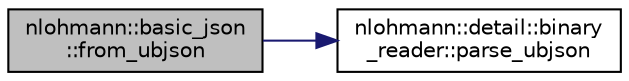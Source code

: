 digraph "nlohmann::basic_json::from_ubjson"
{
 // INTERACTIVE_SVG=YES
  edge [fontname="Helvetica",fontsize="10",labelfontname="Helvetica",labelfontsize="10"];
  node [fontname="Helvetica",fontsize="10",shape=record];
  rankdir="LR";
  Node211 [label="nlohmann::basic_json\l::from_ubjson",height=0.2,width=0.4,color="black", fillcolor="grey75", style="filled", fontcolor="black"];
  Node211 -> Node212 [color="midnightblue",fontsize="10",style="solid"];
  Node212 [label="nlohmann::detail::binary\l_reader::parse_ubjson",height=0.2,width=0.4,color="black", fillcolor="white", style="filled",URL="$classnlohmann_1_1detail_1_1binary__reader.html#ad0be02d1df4ba4fbe601b0985f5300ac",tooltip="create a JSON value from UBJSON input "];
}
